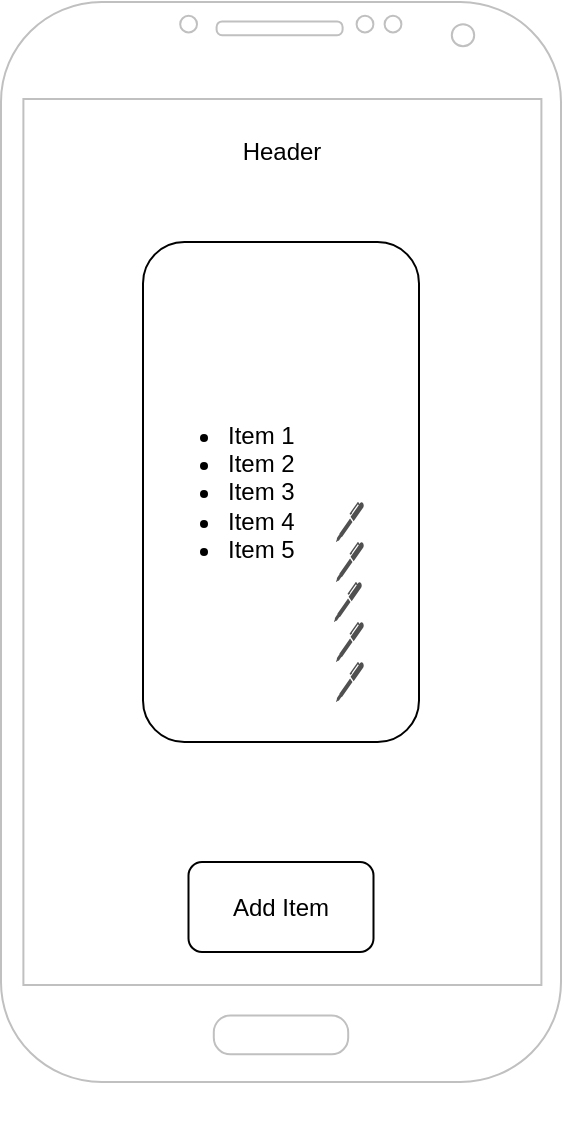 <mxfile pages="5">
    <diagram id="EtNm9FF6X-3ODy4SjIhC" name="Home">
        <mxGraphModel dx="1456" dy="802" grid="1" gridSize="10" guides="1" tooltips="1" connect="1" arrows="1" fold="1" page="1" pageScale="1" pageWidth="827" pageHeight="1169" math="0" shadow="0">
            <root>
                <mxCell id="xcEyomFVwvn7D0aUiw91-0"/>
                <mxCell id="xcEyomFVwvn7D0aUiw91-1" parent="xcEyomFVwvn7D0aUiw91-0"/>
                <mxCell id="BLegcr1bXetS_ptCZn9G-0" value="&lt;div&gt;&lt;span style=&quot;color: rgba(0 , 0 , 0 , 0) ; font-family: monospace ; font-size: 0px&quot;&gt;%3CmxGraphModel%3E%3Croot%3E%3CmxCell%20id%3D%220%22%2F%3E%3CmxCell%20id%3D%221%22%20parent%3D%220%22%2F%3E%3CmxCell%20id%3D%222%22%20value%3D%22Add%20item%22%20style%3D%22whiteSpace%3Dwrap%3Bhtml%3D1%3Baspect%3Dfixed%3B%22%20vertex%3D%221%22%20parent%3D%221%22%3E%3CmxGeometry%20x%3D%22402.5%22%20y%3D%22250%22%20width%3D%2280%22%20height%3D%2280%22%20as%3D%22geometry%22%2F%3E%3C%2FmxCell%3E%3C%2Froot%3E%3C%2FmxGraphModel%3E&lt;/span&gt;&lt;br&gt;&lt;/div&gt;" style="verticalLabelPosition=bottom;verticalAlign=top;html=1;shadow=0;dashed=0;strokeWidth=1;shape=mxgraph.android.phone2;strokeColor=#c0c0c0;" parent="xcEyomFVwvn7D0aUiw91-1" vertex="1">
                    <mxGeometry x="247.5" y="80" width="280" height="540" as="geometry"/>
                </mxCell>
                <mxCell id="BLegcr1bXetS_ptCZn9G-2" value="Header" style="text;html=1;strokeColor=none;fillColor=none;align=center;verticalAlign=middle;whiteSpace=wrap;rounded=0;" parent="xcEyomFVwvn7D0aUiw91-1" vertex="1">
                    <mxGeometry x="352.5" y="140" width="70" height="30" as="geometry"/>
                </mxCell>
                <mxCell id="BLegcr1bXetS_ptCZn9G-7" value="&lt;ul&gt;&lt;li&gt;Item 1&lt;/li&gt;&lt;li&gt;Item 2&lt;/li&gt;&lt;li&gt;Item 3&lt;/li&gt;&lt;li&gt;Item 4&lt;/li&gt;&lt;li&gt;Item 5&lt;/li&gt;&lt;/ul&gt;" style="rounded=1;whiteSpace=wrap;html=1;direction=south;align=left;" parent="xcEyomFVwvn7D0aUiw91-1" vertex="1">
                    <mxGeometry x="318.5" y="200" width="138" height="250" as="geometry"/>
                </mxCell>
                <mxCell id="o7q6VUiy_cesrPPZM_M3-0" value="" style="sketch=0;pointerEvents=1;shadow=0;dashed=0;html=1;strokeColor=none;fillColor=#505050;labelPosition=center;verticalLabelPosition=bottom;verticalAlign=top;outlineConnect=0;align=center;shape=mxgraph.office.concepts.writing_pen;" parent="xcEyomFVwvn7D0aUiw91-1" vertex="1">
                    <mxGeometry x="415" y="330" width="14" height="20" as="geometry"/>
                </mxCell>
                <mxCell id="o7q6VUiy_cesrPPZM_M3-1" value="" style="sketch=0;pointerEvents=1;shadow=0;dashed=0;html=1;strokeColor=none;fillColor=#505050;labelPosition=center;verticalLabelPosition=bottom;verticalAlign=top;outlineConnect=0;align=center;shape=mxgraph.office.concepts.writing_pen;" parent="xcEyomFVwvn7D0aUiw91-1" vertex="1">
                    <mxGeometry x="415" y="350" width="14" height="20" as="geometry"/>
                </mxCell>
                <mxCell id="o7q6VUiy_cesrPPZM_M3-2" value="" style="sketch=0;pointerEvents=1;shadow=0;dashed=0;html=1;strokeColor=none;fillColor=#505050;labelPosition=center;verticalLabelPosition=bottom;verticalAlign=top;outlineConnect=0;align=center;shape=mxgraph.office.concepts.writing_pen;" parent="xcEyomFVwvn7D0aUiw91-1" vertex="1">
                    <mxGeometry x="414" y="370" width="14" height="20" as="geometry"/>
                </mxCell>
                <mxCell id="o7q6VUiy_cesrPPZM_M3-3" value="" style="sketch=0;pointerEvents=1;shadow=0;dashed=0;html=1;strokeColor=none;fillColor=#505050;labelPosition=center;verticalLabelPosition=bottom;verticalAlign=top;outlineConnect=0;align=center;shape=mxgraph.office.concepts.writing_pen;" parent="xcEyomFVwvn7D0aUiw91-1" vertex="1">
                    <mxGeometry x="415" y="390" width="14" height="20" as="geometry"/>
                </mxCell>
                <mxCell id="o7q6VUiy_cesrPPZM_M3-4" value="" style="sketch=0;pointerEvents=1;shadow=0;dashed=0;html=1;strokeColor=none;fillColor=#505050;labelPosition=center;verticalLabelPosition=bottom;verticalAlign=top;outlineConnect=0;align=center;shape=mxgraph.office.concepts.writing_pen;" parent="xcEyomFVwvn7D0aUiw91-1" vertex="1">
                    <mxGeometry x="415" y="410" width="14" height="20" as="geometry"/>
                </mxCell>
                <mxCell id="SZnqoiL6_EiMQVeKlNE2-0" value="Add Item" style="rounded=1;whiteSpace=wrap;html=1;" parent="xcEyomFVwvn7D0aUiw91-1" vertex="1">
                    <mxGeometry x="341.25" y="510" width="92.5" height="45" as="geometry"/>
                </mxCell>
            </root>
        </mxGraphModel>
    </diagram>
    <diagram id="6oybD5asHyvLyP35SZ61" name="Add item">
        <mxGraphModel dx="1456" dy="802" grid="1" gridSize="10" guides="1" tooltips="1" connect="1" arrows="1" fold="1" page="1" pageScale="1" pageWidth="827" pageHeight="1169" math="0" shadow="0">
            <root>
                <mxCell id="DNtGfrfDivrr_IUyHh6b-0"/>
                <mxCell id="DNtGfrfDivrr_IUyHh6b-1" parent="DNtGfrfDivrr_IUyHh6b-0"/>
                <mxCell id="2qbssIr2wVkzotyTqTVe-1" value="" style="verticalLabelPosition=bottom;verticalAlign=top;html=1;shadow=0;dashed=0;strokeWidth=1;shape=mxgraph.android.phone2;strokeColor=#c0c0c0;" parent="DNtGfrfDivrr_IUyHh6b-1" vertex="1">
                    <mxGeometry x="240" y="80" width="280" height="540" as="geometry"/>
                </mxCell>
                <mxCell id="Knup_NkGSgt3Vw-mhnHq-1" value="Header" style="text;html=1;strokeColor=none;fillColor=none;align=center;verticalAlign=middle;whiteSpace=wrap;rounded=0;" parent="DNtGfrfDivrr_IUyHh6b-1" vertex="1">
                    <mxGeometry x="327.5" y="140" width="105" height="30" as="geometry"/>
                </mxCell>
                <mxCell id="Knup_NkGSgt3Vw-mhnHq-2" value="&lt;ul&gt;&lt;li&gt;Add Name&lt;/li&gt;&lt;li&gt;Add Price&lt;/li&gt;&lt;li&gt;Add Description&lt;/li&gt;&lt;li&gt;Add Category&lt;/li&gt;&lt;li&gt;Add image link&lt;/li&gt;&lt;/ul&gt;" style="rounded=1;whiteSpace=wrap;html=1;align=left;" parent="DNtGfrfDivrr_IUyHh6b-1" vertex="1">
                    <mxGeometry x="305" y="230" width="150" height="170" as="geometry"/>
                </mxCell>
                <mxCell id="Knup_NkGSgt3Vw-mhnHq-3" value="Return to home page" style="rounded=0;whiteSpace=wrap;html=1;" parent="DNtGfrfDivrr_IUyHh6b-1" vertex="1">
                    <mxGeometry x="320" y="490" width="120" height="60" as="geometry"/>
                </mxCell>
            </root>
        </mxGraphModel>
    </diagram>
    <diagram id="ZoDWijr4wKdM6BBAjusg" name="Edit item">
        <mxGraphModel dx="1456" dy="802" grid="1" gridSize="10" guides="1" tooltips="1" connect="1" arrows="1" fold="1" page="1" pageScale="1" pageWidth="827" pageHeight="1169" math="0" shadow="0">
            <root>
                <mxCell id="sjFCEKZpSLcH-V81rqJq-0"/>
                <mxCell id="sjFCEKZpSLcH-V81rqJq-1" parent="sjFCEKZpSLcH-V81rqJq-0"/>
                <mxCell id="wnOcdvL2XcoRvvCMk4fw-4" value="" style="verticalLabelPosition=bottom;verticalAlign=top;html=1;shadow=0;dashed=0;strokeWidth=1;shape=mxgraph.android.phone2;strokeColor=#c0c0c0;" vertex="1" parent="sjFCEKZpSLcH-V81rqJq-1">
                    <mxGeometry x="250" y="90" width="280" height="540" as="geometry"/>
                </mxCell>
                <mxCell id="wnOcdvL2XcoRvvCMk4fw-5" value="Header" style="text;html=1;strokeColor=none;fillColor=none;align=center;verticalAlign=middle;whiteSpace=wrap;rounded=0;" vertex="1" parent="sjFCEKZpSLcH-V81rqJq-1">
                    <mxGeometry x="337.5" y="150" width="105" height="30" as="geometry"/>
                </mxCell>
                <mxCell id="wnOcdvL2XcoRvvCMk4fw-6" value="&lt;ul&gt;&lt;li&gt;Edit Name&lt;/li&gt;&lt;li&gt;Edit Price&lt;/li&gt;&lt;li&gt;Edit Description&lt;/li&gt;&lt;li&gt;Edit Category&lt;/li&gt;&lt;li&gt;Edit image link&lt;/li&gt;&lt;/ul&gt;" style="rounded=1;whiteSpace=wrap;html=1;align=left;" vertex="1" parent="sjFCEKZpSLcH-V81rqJq-1">
                    <mxGeometry x="315" y="240" width="150" height="170" as="geometry"/>
                </mxCell>
                <mxCell id="wnOcdvL2XcoRvvCMk4fw-7" value="Return to home page" style="rounded=0;whiteSpace=wrap;html=1;" vertex="1" parent="sjFCEKZpSLcH-V81rqJq-1">
                    <mxGeometry x="330" y="500" width="120" height="60" as="geometry"/>
                </mxCell>
                <mxCell id="KIte4y2p_LI8EQSHfq0S-0" value="Submit" style="ellipse;whiteSpace=wrap;html=1;" vertex="1" parent="sjFCEKZpSLcH-V81rqJq-1">
                    <mxGeometry x="345" y="440" width="90" height="30" as="geometry"/>
                </mxCell>
            </root>
        </mxGraphModel>
    </diagram>
    <diagram id="ocXVbgHgwpfzxlpIKyi1" name="View item">
        <mxGraphModel dx="1456" dy="802" grid="1" gridSize="10" guides="1" tooltips="1" connect="1" arrows="1" fold="1" page="1" pageScale="1" pageWidth="827" pageHeight="1169" math="0" shadow="0">
            <root>
                <mxCell id="llHv5tLQ34S0l-LqSnNW-0"/>
                <mxCell id="llHv5tLQ34S0l-LqSnNW-1" parent="llHv5tLQ34S0l-LqSnNW-0"/>
                <mxCell id="llHv5tLQ34S0l-LqSnNW-2" value="" style="verticalLabelPosition=bottom;verticalAlign=top;html=1;shadow=0;dashed=0;strokeWidth=1;shape=mxgraph.android.phone2;strokeColor=#c0c0c0;" parent="llHv5tLQ34S0l-LqSnNW-1" vertex="1">
                    <mxGeometry x="230" y="130" width="280" height="540" as="geometry"/>
                </mxCell>
                <mxCell id="llHv5tLQ34S0l-LqSnNW-3" value="Item Img" style="whiteSpace=wrap;html=1;aspect=fixed;" parent="llHv5tLQ34S0l-LqSnNW-1" vertex="1">
                    <mxGeometry x="330" y="250" width="80" height="80" as="geometry"/>
                </mxCell>
                <mxCell id="llHv5tLQ34S0l-LqSnNW-4" value="Item Name" style="text;html=1;strokeColor=none;fillColor=none;align=center;verticalAlign=middle;whiteSpace=wrap;rounded=0;" parent="llHv5tLQ34S0l-LqSnNW-1" vertex="1">
                    <mxGeometry x="335" y="200" width="70" height="30" as="geometry"/>
                </mxCell>
                <mxCell id="llHv5tLQ34S0l-LqSnNW-5" value="&lt;ul&gt;&lt;li&gt;Price&lt;/li&gt;&lt;li&gt;Description&lt;/li&gt;&lt;li&gt;Category&lt;/li&gt;&lt;/ul&gt;" style="rounded=1;whiteSpace=wrap;html=1;align=left;" parent="llHv5tLQ34S0l-LqSnNW-1" vertex="1">
                    <mxGeometry x="310" y="360" width="120" height="170" as="geometry"/>
                </mxCell>
                <mxCell id="llHv5tLQ34S0l-LqSnNW-6" value="Return to home page" style="rounded=0;whiteSpace=wrap;html=1;" parent="llHv5tLQ34S0l-LqSnNW-1" vertex="1">
                    <mxGeometry x="315" y="559.5" width="110" height="50" as="geometry"/>
                </mxCell>
            </root>
        </mxGraphModel>
    </diagram>
</mxfile>